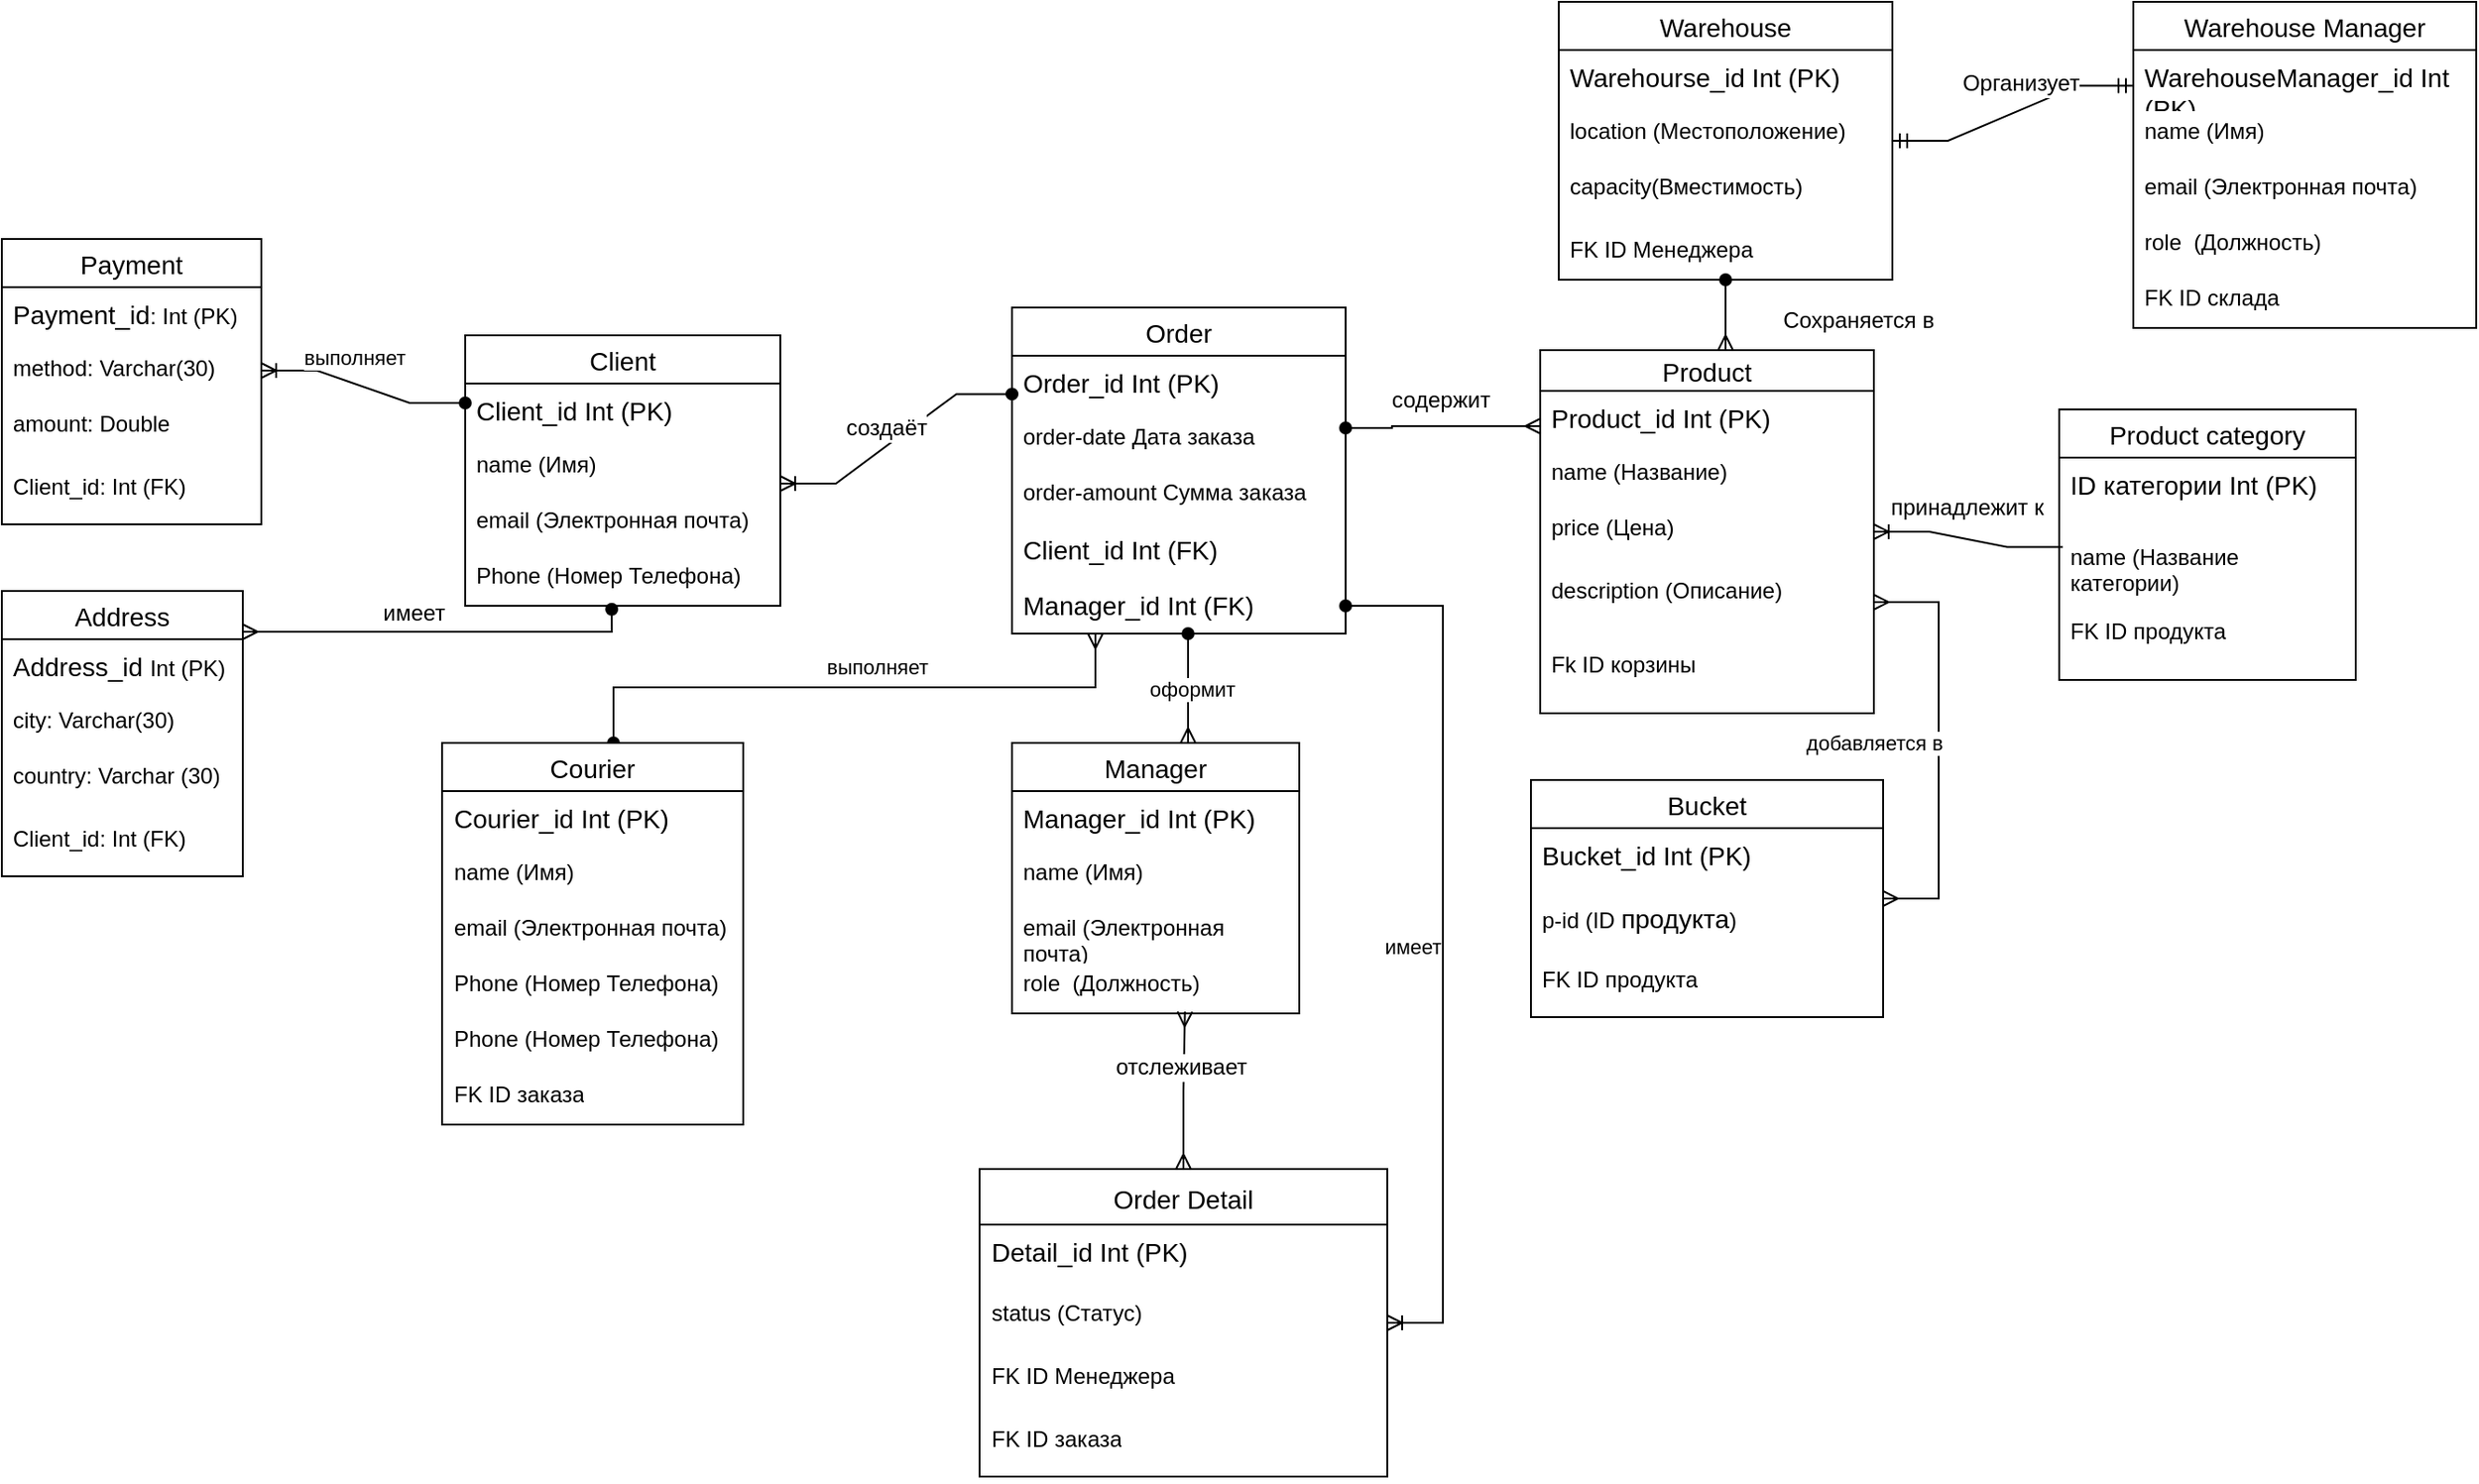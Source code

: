 <mxfile version="25.0.1">
  <diagram id="R2lEEEUBdFMjLlhIrx00" name="Page-1">
    <mxGraphModel dx="1527" dy="698" grid="1" gridSize="10" guides="1" tooltips="1" connect="1" arrows="1" fold="1" page="1" pageScale="1" pageWidth="850" pageHeight="1100" math="0" shadow="0" extFonts="Permanent Marker^https://fonts.googleapis.com/css?family=Permanent+Marker">
      <root>
        <mxCell id="0" />
        <mxCell id="1" parent="0" />
        <mxCell id="nY40BCKHnyfytQZV_Jhc-16" value="Client" style="swimlane;fontStyle=0;childLayout=stackLayout;horizontal=1;startSize=26;horizontalStack=0;resizeParent=1;resizeParentMax=0;resizeLast=0;collapsible=1;marginBottom=0;align=center;fontSize=14;" parent="1" vertex="1">
          <mxGeometry x="40" y="1200" width="170" height="146" as="geometry" />
        </mxCell>
        <mxCell id="N6m_3QEskTVVhivMK_TR-4" value="&lt;div&gt;&lt;span style=&quot;font-size: 14px; text-align: center; text-wrap-mode: nowrap;&quot;&gt;Client_id&amp;nbsp;Int (PK)&amp;nbsp;&lt;/span&gt;&lt;/div&gt;" style="text;strokeColor=none;fillColor=none;spacingLeft=4;spacingRight=4;overflow=hidden;rotatable=0;points=[[0,0.5],[1,0.5]];portConstraint=eastwest;fontSize=12;whiteSpace=wrap;html=1;" vertex="1" parent="nY40BCKHnyfytQZV_Jhc-16">
          <mxGeometry y="26" width="170" height="30" as="geometry" />
        </mxCell>
        <mxCell id="nY40BCKHnyfytQZV_Jhc-18" value="name (Имя)&lt;div&gt;&lt;br&gt;&lt;/div&gt;" style="text;strokeColor=none;fillColor=none;spacingLeft=4;spacingRight=4;overflow=hidden;rotatable=0;points=[[0,0.5],[1,0.5]];portConstraint=eastwest;fontSize=12;whiteSpace=wrap;html=1;" parent="nY40BCKHnyfytQZV_Jhc-16" vertex="1">
          <mxGeometry y="56" width="170" height="30" as="geometry" />
        </mxCell>
        <mxCell id="nY40BCKHnyfytQZV_Jhc-19" value="email (Электронная почта)&lt;div&gt;&lt;br&gt;&lt;/div&gt;" style="text;strokeColor=none;fillColor=none;spacingLeft=4;spacingRight=4;overflow=hidden;rotatable=0;points=[[0,0.5],[1,0.5]];portConstraint=eastwest;fontSize=12;whiteSpace=wrap;html=1;" parent="nY40BCKHnyfytQZV_Jhc-16" vertex="1">
          <mxGeometry y="86" width="170" height="30" as="geometry" />
        </mxCell>
        <mxCell id="TDcTn4Fuq33Ib6oFSJA6-15" value="Phone (Номер Телефона)&lt;div&gt;&lt;br&gt;&lt;/div&gt;" style="text;strokeColor=none;fillColor=none;spacingLeft=4;spacingRight=4;overflow=hidden;rotatable=0;points=[[0,0.5],[1,0.5]];portConstraint=eastwest;fontSize=12;whiteSpace=wrap;html=1;" parent="nY40BCKHnyfytQZV_Jhc-16" vertex="1">
          <mxGeometry y="116" width="170" height="30" as="geometry" />
        </mxCell>
        <mxCell id="nY40BCKHnyfytQZV_Jhc-67" style="edgeStyle=orthogonalEdgeStyle;rounded=0;orthogonalLoop=1;jettySize=auto;html=1;entryX=0;entryY=0.5;entryDx=0;entryDy=0;startArrow=oval;startFill=1;endArrow=ERmany;endFill=0;" parent="1" source="nY40BCKHnyfytQZV_Jhc-20" edge="1">
          <mxGeometry relative="1" as="geometry">
            <Array as="points">
              <mxPoint x="540" y="1250" />
            </Array>
            <mxPoint x="620" y="1249" as="targetPoint" />
          </mxGeometry>
        </mxCell>
        <mxCell id="TDcTn4Fuq33Ib6oFSJA6-19" value="&lt;font style=&quot;font-size: 12px;&quot;&gt;содержит&lt;/font&gt;" style="edgeLabel;html=1;align=center;verticalAlign=middle;resizable=0;points=[];" parent="nY40BCKHnyfytQZV_Jhc-67" vertex="1" connectable="0">
          <mxGeometry x="-0.031" relative="1" as="geometry">
            <mxPoint y="-14" as="offset" />
          </mxGeometry>
        </mxCell>
        <mxCell id="nY40BCKHnyfytQZV_Jhc-20" value="Order" style="swimlane;fontStyle=0;childLayout=stackLayout;horizontal=1;startSize=26;horizontalStack=0;resizeParent=1;resizeParentMax=0;resizeLast=0;collapsible=1;marginBottom=0;align=center;fontSize=14;" parent="1" vertex="1">
          <mxGeometry x="335" y="1185" width="180" height="176" as="geometry" />
        </mxCell>
        <mxCell id="nY40BCKHnyfytQZV_Jhc-49" value="&lt;div&gt;&lt;span style=&quot;font-size: 14px; text-align: center; text-wrap-mode: nowrap;&quot;&gt;Order_id&amp;nbsp;Int (PK)&amp;nbsp;&lt;/span&gt;&lt;span style=&quot;background-color: initial;&quot;&gt;&lt;/span&gt;&lt;/div&gt;" style="text;strokeColor=none;fillColor=none;spacingLeft=4;spacingRight=4;overflow=hidden;rotatable=0;points=[[0,0.5],[1,0.5]];portConstraint=eastwest;fontSize=12;whiteSpace=wrap;html=1;" parent="nY40BCKHnyfytQZV_Jhc-20" vertex="1">
          <mxGeometry y="26" width="180" height="30" as="geometry" />
        </mxCell>
        <mxCell id="nY40BCKHnyfytQZV_Jhc-22" value="order-date&amp;nbsp;&lt;span style=&quot;background-color: initial;&quot;&gt;Дата заказа&lt;/span&gt;&lt;div&gt;&lt;span style=&quot;background-color: initial;&quot;&gt;&lt;br&gt;&lt;/span&gt;&lt;/div&gt;" style="text;strokeColor=none;fillColor=none;spacingLeft=4;spacingRight=4;overflow=hidden;rotatable=0;points=[[0,0.5],[1,0.5]];portConstraint=eastwest;fontSize=12;whiteSpace=wrap;html=1;" parent="nY40BCKHnyfytQZV_Jhc-20" vertex="1">
          <mxGeometry y="56" width="180" height="30" as="geometry" />
        </mxCell>
        <mxCell id="uYUKjCt_YmLunsch3mxF-6" value="order-amount&amp;nbsp;&lt;span style=&quot;background-color: initial;&quot;&gt;Сумма заказа&lt;/span&gt;&lt;div&gt;&lt;span style=&quot;background-color: initial;&quot;&gt;&lt;br&gt;&lt;/span&gt;&lt;/div&gt;" style="text;strokeColor=none;fillColor=none;spacingLeft=4;spacingRight=4;overflow=hidden;rotatable=0;points=[[0,0.5],[1,0.5]];portConstraint=eastwest;fontSize=12;whiteSpace=wrap;html=1;" parent="nY40BCKHnyfytQZV_Jhc-20" vertex="1">
          <mxGeometry y="86" width="180" height="30" as="geometry" />
        </mxCell>
        <mxCell id="uYUKjCt_YmLunsch3mxF-7" value="&lt;span style=&quot;font-size: 14px; text-align: center; text-wrap-mode: nowrap;&quot;&gt;Client_id&amp;nbsp;Int (FK)&lt;/span&gt;" style="text;strokeColor=none;fillColor=none;spacingLeft=4;spacingRight=4;overflow=hidden;rotatable=0;points=[[0,0.5],[1,0.5]];portConstraint=eastwest;fontSize=12;whiteSpace=wrap;html=1;" parent="nY40BCKHnyfytQZV_Jhc-20" vertex="1">
          <mxGeometry y="116" width="180" height="30" as="geometry" />
        </mxCell>
        <mxCell id="nY40BCKHnyfytQZV_Jhc-23" value="&lt;span style=&quot;font-size: 14px; text-align: center; text-wrap-mode: nowrap;&quot;&gt;Manager_id&amp;nbsp;Int (FK)&lt;/span&gt;" style="text;strokeColor=none;fillColor=none;spacingLeft=4;spacingRight=4;overflow=hidden;rotatable=0;points=[[0,0.5],[1,0.5]];portConstraint=eastwest;fontSize=12;whiteSpace=wrap;html=1;" parent="nY40BCKHnyfytQZV_Jhc-20" vertex="1">
          <mxGeometry y="146" width="180" height="30" as="geometry" />
        </mxCell>
        <mxCell id="nY40BCKHnyfytQZV_Jhc-25" value="Product" style="swimlane;fontStyle=0;childLayout=stackLayout;horizontal=1;startSize=22;horizontalStack=0;resizeParent=1;resizeParentMax=0;resizeLast=0;collapsible=1;marginBottom=0;align=center;fontSize=14;" parent="1" vertex="1">
          <mxGeometry x="620" y="1208" width="180" height="196" as="geometry" />
        </mxCell>
        <mxCell id="nY40BCKHnyfytQZV_Jhc-27" value="&lt;div&gt;&lt;span style=&quot;font-size: 14px; text-align: center; text-wrap-mode: nowrap;&quot;&gt;Product_id&amp;nbsp;Int (PK)&amp;nbsp;&lt;/span&gt;&lt;span style=&quot;background-color: initial;&quot;&gt;&lt;/span&gt;&lt;/div&gt;" style="text;strokeColor=none;fillColor=none;spacingLeft=4;spacingRight=4;overflow=hidden;rotatable=0;points=[[0,0.5],[1,0.5]];portConstraint=eastwest;fontSize=12;whiteSpace=wrap;html=1;" parent="nY40BCKHnyfytQZV_Jhc-25" vertex="1">
          <mxGeometry y="22" width="180" height="30" as="geometry" />
        </mxCell>
        <mxCell id="N6m_3QEskTVVhivMK_TR-9" value="name (&lt;span style=&quot;background-color: initial;&quot;&gt;Название)&lt;/span&gt;&lt;div&gt;&lt;span style=&quot;background-color: initial;&quot;&gt;&lt;br&gt;&lt;/span&gt;&lt;/div&gt;" style="text;strokeColor=none;fillColor=none;spacingLeft=4;spacingRight=4;overflow=hidden;rotatable=0;points=[[0,0.5],[1,0.5]];portConstraint=eastwest;fontSize=12;whiteSpace=wrap;html=1;" vertex="1" parent="nY40BCKHnyfytQZV_Jhc-25">
          <mxGeometry y="52" width="180" height="30" as="geometry" />
        </mxCell>
        <mxCell id="nY40BCKHnyfytQZV_Jhc-28" value="price (Цена)&lt;div&gt;&lt;span style=&quot;background-color: initial;&quot;&gt;&lt;br&gt;&lt;/span&gt;&lt;/div&gt;" style="text;strokeColor=none;fillColor=none;spacingLeft=4;spacingRight=4;overflow=hidden;rotatable=0;points=[[0,0.5],[1,0.5]];portConstraint=eastwest;fontSize=12;whiteSpace=wrap;html=1;" parent="nY40BCKHnyfytQZV_Jhc-25" vertex="1">
          <mxGeometry y="82" width="180" height="34" as="geometry" />
        </mxCell>
        <mxCell id="nY40BCKHnyfytQZV_Jhc-29" value="description (Описание)&lt;div&gt;&lt;span style=&quot;background-color: initial;&quot;&gt;&lt;br&gt;&lt;/span&gt;&lt;/div&gt;" style="text;strokeColor=none;fillColor=none;spacingLeft=4;spacingRight=4;overflow=hidden;rotatable=0;points=[[0,0.5],[1,0.5]];portConstraint=eastwest;fontSize=12;whiteSpace=wrap;html=1;" parent="nY40BCKHnyfytQZV_Jhc-25" vertex="1">
          <mxGeometry y="116" width="180" height="40" as="geometry" />
        </mxCell>
        <mxCell id="uYUKjCt_YmLunsch3mxF-9" value="&lt;div&gt;&lt;font style=&quot;font-size: 12px;&quot;&gt;&lt;span style=&quot;text-align: center; text-wrap-mode: nowrap;&quot;&gt;Fk ID&amp;nbsp;&lt;/span&gt;&lt;span style=&quot;text-align: center; text-wrap-mode: nowrap; background-color: initial;&quot;&gt;корзины&lt;/span&gt;&lt;/font&gt;&lt;/div&gt;" style="text;strokeColor=none;fillColor=none;spacingLeft=4;spacingRight=4;overflow=hidden;rotatable=0;points=[[0,0.5],[1,0.5]];portConstraint=eastwest;fontSize=12;whiteSpace=wrap;html=1;" parent="nY40BCKHnyfytQZV_Jhc-25" vertex="1">
          <mxGeometry y="156" width="180" height="40" as="geometry" />
        </mxCell>
        <mxCell id="nY40BCKHnyfytQZV_Jhc-30" value="Product category" style="swimlane;fontStyle=0;childLayout=stackLayout;horizontal=1;startSize=26;horizontalStack=0;resizeParent=1;resizeParentMax=0;resizeLast=0;collapsible=1;marginBottom=0;align=center;fontSize=14;" parent="1" vertex="1">
          <mxGeometry x="900" y="1240" width="160" height="146" as="geometry" />
        </mxCell>
        <mxCell id="N6m_3QEskTVVhivMK_TR-10" value="&lt;div&gt;&lt;span style=&quot;font-size: 14px; text-align: center; text-wrap-mode: nowrap;&quot;&gt;ID категории&amp;nbsp;Int (PK)&amp;nbsp;&lt;/span&gt;&lt;/div&gt;" style="text;strokeColor=none;fillColor=none;spacingLeft=4;spacingRight=4;overflow=hidden;rotatable=0;points=[[0,0.5],[1,0.5]];portConstraint=eastwest;fontSize=12;whiteSpace=wrap;html=1;" vertex="1" parent="nY40BCKHnyfytQZV_Jhc-30">
          <mxGeometry y="26" width="160" height="40" as="geometry" />
        </mxCell>
        <mxCell id="nY40BCKHnyfytQZV_Jhc-32" value="name (Название категории)&lt;div&gt;&lt;br&gt;&lt;/div&gt;" style="text;strokeColor=none;fillColor=none;spacingLeft=4;spacingRight=4;overflow=hidden;rotatable=0;points=[[0,0.5],[1,0.5]];portConstraint=eastwest;fontSize=12;whiteSpace=wrap;html=1;" parent="nY40BCKHnyfytQZV_Jhc-30" vertex="1">
          <mxGeometry y="66" width="160" height="40" as="geometry" />
        </mxCell>
        <mxCell id="uYUKjCt_YmLunsch3mxF-11" value="&lt;div&gt;FK ID&amp;nbsp;&lt;span style=&quot;text-align: center; text-wrap-mode: nowrap; background-color: initial;&quot;&gt;&lt;font style=&quot;font-size: 12px;&quot;&gt;продукта&lt;/font&gt;&lt;/span&gt;&lt;/div&gt;" style="text;strokeColor=none;fillColor=none;spacingLeft=4;spacingRight=4;overflow=hidden;rotatable=0;points=[[0,0.5],[1,0.5]];portConstraint=eastwest;fontSize=12;whiteSpace=wrap;html=1;" parent="nY40BCKHnyfytQZV_Jhc-30" vertex="1">
          <mxGeometry y="106" width="160" height="40" as="geometry" />
        </mxCell>
        <mxCell id="nY40BCKHnyfytQZV_Jhc-34" value="Payment" style="swimlane;fontStyle=0;childLayout=stackLayout;horizontal=1;startSize=26;horizontalStack=0;resizeParent=1;resizeParentMax=0;resizeLast=0;collapsible=1;marginBottom=0;align=center;fontSize=14;" parent="1" vertex="1">
          <mxGeometry x="-210" y="1148" width="140" height="154" as="geometry" />
        </mxCell>
        <mxCell id="N6m_3QEskTVVhivMK_TR-1" value="&lt;div&gt;&lt;span style=&quot;font-size: 14px; text-align: center; text-wrap-mode: nowrap; background-color: initial;&quot;&gt;Payment_id&lt;/span&gt;&lt;span style=&quot;background-color: initial;&quot;&gt;: Int (PK)&amp;nbsp;&lt;/span&gt;&lt;/div&gt;" style="text;strokeColor=none;fillColor=none;spacingLeft=4;spacingRight=4;overflow=hidden;rotatable=0;points=[[0,0.5],[1,0.5]];portConstraint=eastwest;fontSize=12;whiteSpace=wrap;html=1;" vertex="1" parent="nY40BCKHnyfytQZV_Jhc-34">
          <mxGeometry y="26" width="140" height="30" as="geometry" />
        </mxCell>
        <mxCell id="nY40BCKHnyfytQZV_Jhc-35" value="&lt;div&gt;&lt;div&gt;&lt;span style=&quot;background-color: initial;&quot;&gt;method: Varchar(30)&lt;/span&gt;&lt;/div&gt;&lt;/div&gt;" style="text;strokeColor=none;fillColor=none;spacingLeft=4;spacingRight=4;overflow=hidden;rotatable=0;points=[[0,0.5],[1,0.5]];portConstraint=eastwest;fontSize=12;whiteSpace=wrap;html=1;" parent="nY40BCKHnyfytQZV_Jhc-34" vertex="1">
          <mxGeometry y="56" width="140" height="30" as="geometry" />
        </mxCell>
        <mxCell id="nY40BCKHnyfytQZV_Jhc-36" value="amount: Double&amp;nbsp;" style="text;strokeColor=none;fillColor=none;spacingLeft=4;spacingRight=4;overflow=hidden;rotatable=0;points=[[0,0.5],[1,0.5]];portConstraint=eastwest;fontSize=12;whiteSpace=wrap;html=1;" parent="nY40BCKHnyfytQZV_Jhc-34" vertex="1">
          <mxGeometry y="86" width="140" height="34" as="geometry" />
        </mxCell>
        <mxCell id="uYUKjCt_YmLunsch3mxF-1" value="&lt;span style=&quot;text-align: center; text-wrap-mode: nowrap;&quot;&gt;&lt;font style=&quot;font-size: 12px;&quot;&gt;Client_id: Int (FK)&lt;/font&gt;&lt;/span&gt;" style="text;strokeColor=none;fillColor=none;spacingLeft=4;spacingRight=4;overflow=hidden;rotatable=0;points=[[0,0.5],[1,0.5]];portConstraint=eastwest;fontSize=12;whiteSpace=wrap;html=1;" parent="nY40BCKHnyfytQZV_Jhc-34" vertex="1">
          <mxGeometry y="120" width="140" height="34" as="geometry" />
        </mxCell>
        <mxCell id="nY40BCKHnyfytQZV_Jhc-66" style="edgeStyle=orthogonalEdgeStyle;rounded=0;orthogonalLoop=1;jettySize=auto;html=1;startArrow=ERmany;startFill=0;endArrow=oval;endFill=1;entryX=0.465;entryY=1.063;entryDx=0;entryDy=0;entryPerimeter=0;" parent="1" source="nY40BCKHnyfytQZV_Jhc-37" target="TDcTn4Fuq33Ib6oFSJA6-15" edge="1">
          <mxGeometry relative="1" as="geometry">
            <Array as="points">
              <mxPoint x="119" y="1360" />
            </Array>
          </mxGeometry>
        </mxCell>
        <mxCell id="TDcTn4Fuq33Ib6oFSJA6-22" value="&lt;font style=&quot;font-size: 12px;&quot;&gt;имеет&lt;/font&gt;" style="edgeLabel;html=1;align=center;verticalAlign=middle;resizable=0;points=[];" parent="nY40BCKHnyfytQZV_Jhc-66" vertex="1" connectable="0">
          <mxGeometry x="-0.127" y="3" relative="1" as="geometry">
            <mxPoint y="-7" as="offset" />
          </mxGeometry>
        </mxCell>
        <mxCell id="nY40BCKHnyfytQZV_Jhc-37" value="Address" style="swimlane;fontStyle=0;childLayout=stackLayout;horizontal=1;startSize=26;horizontalStack=0;resizeParent=1;resizeParentMax=0;resizeLast=0;collapsible=1;marginBottom=0;align=center;fontSize=14;" parent="1" vertex="1">
          <mxGeometry x="-210" y="1338" width="130" height="154" as="geometry" />
        </mxCell>
        <mxCell id="N6m_3QEskTVVhivMK_TR-2" value="&lt;span style=&quot;font-size: 14px; text-align: center; text-wrap-mode: nowrap;&quot;&gt;Address_id&amp;nbsp;&lt;/span&gt;Int (PK)&amp;nbsp;" style="text;strokeColor=none;fillColor=none;spacingLeft=4;spacingRight=4;overflow=hidden;rotatable=0;points=[[0,0.5],[1,0.5]];portConstraint=eastwest;fontSize=12;whiteSpace=wrap;html=1;" vertex="1" parent="nY40BCKHnyfytQZV_Jhc-37">
          <mxGeometry y="26" width="130" height="30" as="geometry" />
        </mxCell>
        <mxCell id="nY40BCKHnyfytQZV_Jhc-39" value="&lt;div&gt;&lt;span style=&quot;background-color: initial;&quot;&gt;city: Varchar(30)&lt;/span&gt;&lt;/div&gt;" style="text;strokeColor=none;fillColor=none;spacingLeft=4;spacingRight=4;overflow=hidden;rotatable=0;points=[[0,0.5],[1,0.5]];portConstraint=eastwest;fontSize=12;whiteSpace=wrap;html=1;" parent="nY40BCKHnyfytQZV_Jhc-37" vertex="1">
          <mxGeometry y="56" width="130" height="30" as="geometry" />
        </mxCell>
        <mxCell id="nY40BCKHnyfytQZV_Jhc-40" value="&lt;div&gt;&lt;span style=&quot;background-color: initial;&quot;&gt;country: Varchar (30)&lt;/span&gt;&lt;/div&gt;" style="text;strokeColor=none;fillColor=none;spacingLeft=4;spacingRight=4;overflow=hidden;rotatable=0;points=[[0,0.5],[1,0.5]];portConstraint=eastwest;fontSize=12;whiteSpace=wrap;html=1;" parent="nY40BCKHnyfytQZV_Jhc-37" vertex="1">
          <mxGeometry y="86" width="130" height="34" as="geometry" />
        </mxCell>
        <mxCell id="uYUKjCt_YmLunsch3mxF-2" value="&lt;span style=&quot;text-align: center; text-wrap-mode: nowrap;&quot;&gt;Client_id: Int (FK)&lt;/span&gt;" style="text;strokeColor=none;fillColor=none;spacingLeft=4;spacingRight=4;overflow=hidden;rotatable=0;points=[[0,0.5],[1,0.5]];portConstraint=eastwest;fontSize=12;whiteSpace=wrap;html=1;" parent="nY40BCKHnyfytQZV_Jhc-37" vertex="1">
          <mxGeometry y="120" width="130" height="34" as="geometry" />
        </mxCell>
        <mxCell id="nY40BCKHnyfytQZV_Jhc-42" value="Order Detail" style="swimlane;fontStyle=0;childLayout=stackLayout;horizontal=1;startSize=30;horizontalStack=0;resizeParent=1;resizeParentMax=0;resizeLast=0;collapsible=1;marginBottom=0;align=center;fontSize=14;spacingTop=1;" parent="1" vertex="1">
          <mxGeometry x="317.5" y="1650" width="220" height="166" as="geometry" />
        </mxCell>
        <mxCell id="nY40BCKHnyfytQZV_Jhc-44" value="&lt;div&gt;&lt;span style=&quot;font-size: 14px; text-align: center; text-wrap-mode: nowrap;&quot;&gt;Detail_id&amp;nbsp;Int (PK)&amp;nbsp;&lt;/span&gt;&lt;/div&gt;" style="text;strokeColor=none;fillColor=none;spacingLeft=4;spacingRight=4;overflow=hidden;rotatable=0;points=[[0,0.5],[1,0.5]];portConstraint=eastwest;fontSize=12;whiteSpace=wrap;html=1;" parent="nY40BCKHnyfytQZV_Jhc-42" vertex="1">
          <mxGeometry y="30" width="220" height="34" as="geometry" />
        </mxCell>
        <mxCell id="N6m_3QEskTVVhivMK_TR-7" value="status (Статус)&lt;div&gt;&lt;br&gt;&lt;/div&gt;" style="text;strokeColor=none;fillColor=none;spacingLeft=4;spacingRight=4;overflow=hidden;rotatable=0;points=[[0,0.5],[1,0.5]];portConstraint=eastwest;fontSize=12;whiteSpace=wrap;html=1;" vertex="1" parent="nY40BCKHnyfytQZV_Jhc-42">
          <mxGeometry y="64" width="220" height="34" as="geometry" />
        </mxCell>
        <mxCell id="uYUKjCt_YmLunsch3mxF-4" value="&lt;div&gt;&lt;span style=&quot;text-wrap-mode: nowrap; text-align: center;&quot;&gt;FK&amp;nbsp;&lt;/span&gt;&lt;span style=&quot;text-wrap-mode: nowrap; background-color: initial; text-align: center;&quot;&gt;ID Менеджера&lt;/span&gt;&lt;/div&gt;" style="text;strokeColor=none;fillColor=none;spacingLeft=4;spacingRight=4;overflow=hidden;rotatable=0;points=[[0,0.5],[1,0.5]];portConstraint=eastwest;fontSize=12;whiteSpace=wrap;html=1;" parent="nY40BCKHnyfytQZV_Jhc-42" vertex="1">
          <mxGeometry y="98" width="220" height="34" as="geometry" />
        </mxCell>
        <mxCell id="uYUKjCt_YmLunsch3mxF-5" value="&lt;div&gt;FK ID заказа&lt;/div&gt;" style="text;strokeColor=none;fillColor=none;spacingLeft=4;spacingRight=4;overflow=hidden;rotatable=0;points=[[0,0.5],[1,0.5]];portConstraint=eastwest;fontSize=12;whiteSpace=wrap;html=1;" parent="nY40BCKHnyfytQZV_Jhc-42" vertex="1">
          <mxGeometry y="132" width="220" height="34" as="geometry" />
        </mxCell>
        <mxCell id="nY40BCKHnyfytQZV_Jhc-45" value="Bucket" style="swimlane;fontStyle=0;childLayout=stackLayout;horizontal=1;startSize=26;horizontalStack=0;resizeParent=1;resizeParentMax=0;resizeLast=0;collapsible=1;marginBottom=0;align=center;fontSize=14;" parent="1" vertex="1">
          <mxGeometry x="615" y="1440" width="190" height="128" as="geometry" />
        </mxCell>
        <mxCell id="nY40BCKHnyfytQZV_Jhc-47" value="&lt;div&gt;&lt;span style=&quot;font-size: 14px; text-align: center; text-wrap-mode: nowrap;&quot;&gt;Bucket_id&amp;nbsp;Int (PK)&amp;nbsp;&lt;/span&gt;&lt;/div&gt;" style="text;strokeColor=none;fillColor=none;spacingLeft=4;spacingRight=4;overflow=hidden;rotatable=0;points=[[0,0.5],[1,0.5]];portConstraint=eastwest;fontSize=12;whiteSpace=wrap;html=1;" parent="nY40BCKHnyfytQZV_Jhc-45" vertex="1">
          <mxGeometry y="26" width="190" height="34" as="geometry" />
        </mxCell>
        <mxCell id="N6m_3QEskTVVhivMK_TR-8" value="p-id (&lt;span style=&quot;background-color: initial;&quot;&gt;ID&amp;nbsp;&lt;/span&gt;&lt;span style=&quot;font-size: 14px; text-align: center; text-wrap-mode: nowrap;&quot;&gt;продукта&lt;/span&gt;)&lt;div&gt;&lt;br&gt;&lt;/div&gt;" style="text;strokeColor=none;fillColor=none;spacingLeft=4;spacingRight=4;overflow=hidden;rotatable=0;points=[[0,0.5],[1,0.5]];portConstraint=eastwest;fontSize=12;whiteSpace=wrap;html=1;" vertex="1" parent="nY40BCKHnyfytQZV_Jhc-45">
          <mxGeometry y="60" width="190" height="34" as="geometry" />
        </mxCell>
        <mxCell id="uYUKjCt_YmLunsch3mxF-10" value="&lt;div&gt;&lt;span style=&quot;text-align: center; text-wrap-mode: nowrap;&quot;&gt;&lt;font style=&quot;font-size: 12px;&quot;&gt;FK ID продукта&lt;/font&gt;&lt;/span&gt;&lt;/div&gt;" style="text;strokeColor=none;fillColor=none;spacingLeft=4;spacingRight=4;overflow=hidden;rotatable=0;points=[[0,0.5],[1,0.5]];portConstraint=eastwest;fontSize=12;whiteSpace=wrap;html=1;" parent="nY40BCKHnyfytQZV_Jhc-45" vertex="1">
          <mxGeometry y="94" width="190" height="34" as="geometry" />
        </mxCell>
        <mxCell id="nY40BCKHnyfytQZV_Jhc-48" value="" style="edgeStyle=entityRelationEdgeStyle;fontSize=12;html=1;endArrow=ERoneToMany;rounded=0;exitX=0;exitY=0.69;exitDx=0;exitDy=0;exitPerimeter=0;entryX=1;entryY=0.8;entryDx=0;entryDy=0;startArrow=oval;startFill=1;entryPerimeter=0;" parent="1" source="nY40BCKHnyfytQZV_Jhc-49" target="nY40BCKHnyfytQZV_Jhc-18" edge="1">
          <mxGeometry width="100" height="100" relative="1" as="geometry">
            <mxPoint x="260" y="1320" as="sourcePoint" />
            <mxPoint x="340" y="1430" as="targetPoint" />
            <Array as="points">
              <mxPoint x="210" y="1260" />
            </Array>
          </mxGeometry>
        </mxCell>
        <mxCell id="TDcTn4Fuq33Ib6oFSJA6-18" value="&lt;font style=&quot;font-size: 12px;&quot;&gt;создаёт&lt;/font&gt;" style="edgeLabel;html=1;align=center;verticalAlign=middle;resizable=0;points=[];" parent="nY40BCKHnyfytQZV_Jhc-48" vertex="1" connectable="0">
          <mxGeometry x="0.066" y="-3" relative="1" as="geometry">
            <mxPoint y="-6" as="offset" />
          </mxGeometry>
        </mxCell>
        <mxCell id="nY40BCKHnyfytQZV_Jhc-50" value="" style="edgeStyle=entityRelationEdgeStyle;fontSize=12;html=1;endArrow=ERoneToMany;rounded=0;exitX=0;exitY=0.25;exitDx=0;exitDy=0;entryX=1;entryY=0.5;entryDx=0;entryDy=0;startArrow=oval;startFill=1;" parent="1" source="nY40BCKHnyfytQZV_Jhc-16" target="nY40BCKHnyfytQZV_Jhc-35" edge="1">
          <mxGeometry width="100" height="100" relative="1" as="geometry">
            <mxPoint y="1370" as="sourcePoint" />
            <mxPoint x="-60" y="1260" as="targetPoint" />
            <Array as="points">
              <mxPoint y="1226" />
              <mxPoint x="-90" y="1220" />
              <mxPoint x="-100" y="1226" />
              <mxPoint y="1280" />
              <mxPoint y="1300" />
              <mxPoint x="-120" y="1220" />
            </Array>
          </mxGeometry>
        </mxCell>
        <mxCell id="TDcTn4Fuq33Ib6oFSJA6-21" value="выполняет" style="edgeLabel;html=1;align=center;verticalAlign=middle;resizable=0;points=[];" parent="nY40BCKHnyfytQZV_Jhc-50" vertex="1" connectable="0">
          <mxGeometry x="0.113" y="-3" relative="1" as="geometry">
            <mxPoint y="-11" as="offset" />
          </mxGeometry>
        </mxCell>
        <mxCell id="nY40BCKHnyfytQZV_Jhc-52" value="" style="edgeStyle=entityRelationEdgeStyle;fontSize=12;html=1;endArrow=ERoneToMany;rounded=0;startArrow=oval;startFill=1;" parent="1" source="nY40BCKHnyfytQZV_Jhc-23" target="nY40BCKHnyfytQZV_Jhc-42" edge="1">
          <mxGeometry width="100" height="100" relative="1" as="geometry">
            <mxPoint x="210" y="1319" as="sourcePoint" />
            <mxPoint x="220" y="1510" as="targetPoint" />
            <Array as="points">
              <mxPoint x="20" y="1246" />
              <mxPoint x="-80" y="1246" />
              <mxPoint x="20" y="1300" />
              <mxPoint x="152" y="1400" />
              <mxPoint x="160" y="1410" />
              <mxPoint x="20" y="1320" />
              <mxPoint x="-100" y="1240" />
            </Array>
          </mxGeometry>
        </mxCell>
        <mxCell id="TDcTn4Fuq33Ib6oFSJA6-23" value="имеет" style="edgeLabel;html=1;align=center;verticalAlign=middle;resizable=0;points=[];" parent="nY40BCKHnyfytQZV_Jhc-52" vertex="1" connectable="0">
          <mxGeometry x="0.006" y="1" relative="1" as="geometry">
            <mxPoint x="-18" as="offset" />
          </mxGeometry>
        </mxCell>
        <mxCell id="nY40BCKHnyfytQZV_Jhc-54" value="" style="edgeStyle=entityRelationEdgeStyle;fontSize=12;html=1;endArrow=ERoneToMany;rounded=0;exitX=0.012;exitY=0.205;exitDx=0;exitDy=0;exitPerimeter=0;" parent="1" source="nY40BCKHnyfytQZV_Jhc-32" target="nY40BCKHnyfytQZV_Jhc-25" edge="1">
          <mxGeometry width="100" height="100" relative="1" as="geometry">
            <mxPoint x="901.44" y="1273.65" as="sourcePoint" />
            <mxPoint x="950" y="1290" as="targetPoint" />
            <Array as="points">
              <mxPoint x="900" y="1273" />
              <mxPoint x="890" y="1273" />
            </Array>
          </mxGeometry>
        </mxCell>
        <mxCell id="TDcTn4Fuq33Ib6oFSJA6-24" value="&lt;font style=&quot;font-size: 12px;&quot;&gt;принадлежит к&lt;/font&gt;" style="edgeLabel;html=1;align=center;verticalAlign=middle;resizable=0;points=[];" parent="nY40BCKHnyfytQZV_Jhc-54" vertex="1" connectable="0">
          <mxGeometry x="0.204" y="-3" relative="1" as="geometry">
            <mxPoint x="9" y="-12" as="offset" />
          </mxGeometry>
        </mxCell>
        <mxCell id="nY40BCKHnyfytQZV_Jhc-55" value="" style="edgeStyle=entityRelationEdgeStyle;fontSize=12;html=1;endArrow=ERmany;startArrow=ERmany;rounded=0;" parent="1" source="nY40BCKHnyfytQZV_Jhc-45" target="nY40BCKHnyfytQZV_Jhc-29" edge="1">
          <mxGeometry width="100" height="100" relative="1" as="geometry">
            <mxPoint x="690" y="1470" as="sourcePoint" />
            <mxPoint x="790" y="1370" as="targetPoint" />
            <Array as="points">
              <mxPoint x="820" y="1330" />
            </Array>
          </mxGeometry>
        </mxCell>
        <mxCell id="TDcTn4Fuq33Ib6oFSJA6-25" value="добавляется в" style="edgeLabel;html=1;align=center;verticalAlign=middle;resizable=0;points=[];" parent="nY40BCKHnyfytQZV_Jhc-55" vertex="1" connectable="0">
          <mxGeometry x="0.025" y="-2" relative="1" as="geometry">
            <mxPoint x="-37" y="1" as="offset" />
          </mxGeometry>
        </mxCell>
        <mxCell id="nY40BCKHnyfytQZV_Jhc-64" style="edgeStyle=orthogonalEdgeStyle;rounded=0;orthogonalLoop=1;jettySize=auto;html=1;startArrow=ERmany;startFill=0;endArrow=oval;endFill=1;" parent="1" source="nY40BCKHnyfytQZV_Jhc-57" target="nY40BCKHnyfytQZV_Jhc-23" edge="1">
          <mxGeometry relative="1" as="geometry">
            <Array as="points">
              <mxPoint x="430" y="1400" />
              <mxPoint x="430" y="1400" />
            </Array>
          </mxGeometry>
        </mxCell>
        <mxCell id="TDcTn4Fuq33Ib6oFSJA6-31" value="оформит" style="edgeLabel;html=1;align=center;verticalAlign=middle;resizable=0;points=[];" parent="nY40BCKHnyfytQZV_Jhc-64" vertex="1" connectable="0">
          <mxGeometry x="-0.017" y="-2" relative="1" as="geometry">
            <mxPoint as="offset" />
          </mxGeometry>
        </mxCell>
        <mxCell id="nY40BCKHnyfytQZV_Jhc-57" value="Manager" style="swimlane;fontStyle=0;childLayout=stackLayout;horizontal=1;startSize=26;horizontalStack=0;resizeParent=1;resizeParentMax=0;resizeLast=0;collapsible=1;marginBottom=0;align=center;fontSize=14;" parent="1" vertex="1">
          <mxGeometry x="335" y="1420" width="155" height="146" as="geometry" />
        </mxCell>
        <mxCell id="N6m_3QEskTVVhivMK_TR-6" value="&lt;div&gt;&lt;span style=&quot;font-size: 14px; text-align: center; text-wrap-mode: nowrap;&quot;&gt;Manager_id&amp;nbsp;Int (PK)&amp;nbsp;&lt;/span&gt;&lt;/div&gt;" style="text;strokeColor=none;fillColor=none;spacingLeft=4;spacingRight=4;overflow=hidden;rotatable=0;points=[[0,0.5],[1,0.5]];portConstraint=eastwest;fontSize=12;whiteSpace=wrap;html=1;" vertex="1" parent="nY40BCKHnyfytQZV_Jhc-57">
          <mxGeometry y="26" width="155" height="30" as="geometry" />
        </mxCell>
        <mxCell id="nY40BCKHnyfytQZV_Jhc-59" value="name (Имя)&lt;div&gt;&lt;br&gt;&lt;/div&gt;" style="text;strokeColor=none;fillColor=none;spacingLeft=4;spacingRight=4;overflow=hidden;rotatable=0;points=[[0,0.5],[1,0.5]];portConstraint=eastwest;fontSize=12;whiteSpace=wrap;html=1;" parent="nY40BCKHnyfytQZV_Jhc-57" vertex="1">
          <mxGeometry y="56" width="155" height="30" as="geometry" />
        </mxCell>
        <mxCell id="nY40BCKHnyfytQZV_Jhc-60" value="email (Электронная почта)&lt;div&gt;&lt;br&gt;&lt;/div&gt;" style="text;strokeColor=none;fillColor=none;spacingLeft=4;spacingRight=4;overflow=hidden;rotatable=0;points=[[0,0.5],[1,0.5]];portConstraint=eastwest;fontSize=12;whiteSpace=wrap;html=1;" parent="nY40BCKHnyfytQZV_Jhc-57" vertex="1">
          <mxGeometry y="86" width="155" height="30" as="geometry" />
        </mxCell>
        <mxCell id="nY40BCKHnyfytQZV_Jhc-62" value="role&amp;nbsp; (Должность)&lt;div&gt;&lt;br&gt;&lt;/div&gt;" style="text;strokeColor=none;fillColor=none;spacingLeft=4;spacingRight=4;overflow=hidden;rotatable=0;points=[[0,0.5],[1,0.5]];portConstraint=eastwest;fontSize=12;whiteSpace=wrap;html=1;" parent="nY40BCKHnyfytQZV_Jhc-57" vertex="1">
          <mxGeometry y="116" width="155" height="30" as="geometry" />
        </mxCell>
        <mxCell id="nY40BCKHnyfytQZV_Jhc-65" style="edgeStyle=orthogonalEdgeStyle;rounded=0;orthogonalLoop=1;jettySize=auto;html=1;endArrow=ERmany;endFill=0;startArrow=ERmany;startFill=0;entryX=0.602;entryY=0.968;entryDx=0;entryDy=0;entryPerimeter=0;" parent="1" source="nY40BCKHnyfytQZV_Jhc-42" target="nY40BCKHnyfytQZV_Jhc-62" edge="1">
          <mxGeometry relative="1" as="geometry">
            <Array as="points" />
          </mxGeometry>
        </mxCell>
        <mxCell id="TDcTn4Fuq33Ib6oFSJA6-29" value="&lt;font style=&quot;font-size: 12px;&quot;&gt;отслеживает&lt;/font&gt;" style="edgeLabel;html=1;align=center;verticalAlign=middle;resizable=0;points=[];" parent="nY40BCKHnyfytQZV_Jhc-65" vertex="1" connectable="0">
          <mxGeometry x="-0.029" y="1" relative="1" as="geometry">
            <mxPoint x="-1" y="-14" as="offset" />
          </mxGeometry>
        </mxCell>
        <mxCell id="nY40BCKHnyfytQZV_Jhc-68" value="Warehouse" style="swimlane;fontStyle=0;childLayout=stackLayout;horizontal=1;startSize=26;horizontalStack=0;resizeParent=1;resizeParentMax=0;resizeLast=0;collapsible=1;marginBottom=0;align=center;fontSize=14;" parent="1" vertex="1">
          <mxGeometry x="630" y="1020" width="180" height="150" as="geometry" />
        </mxCell>
        <mxCell id="N6m_3QEskTVVhivMK_TR-12" value="&lt;div&gt;&lt;div&gt;&lt;span style=&quot;font-size: 14px; text-align: center; text-wrap-mode: nowrap;&quot;&gt;Warehourse_id&amp;nbsp;Int (PK)&amp;nbsp;&lt;/span&gt;&lt;span style=&quot;background-color: initial;&quot;&gt;&lt;/span&gt;&lt;/div&gt;&lt;/div&gt;" style="text;strokeColor=none;fillColor=none;spacingLeft=4;spacingRight=4;overflow=hidden;rotatable=0;points=[[0,0.5],[1,0.5]];portConstraint=eastwest;fontSize=12;whiteSpace=wrap;html=1;" vertex="1" parent="nY40BCKHnyfytQZV_Jhc-68">
          <mxGeometry y="26" width="180" height="30" as="geometry" />
        </mxCell>
        <mxCell id="nY40BCKHnyfytQZV_Jhc-70" value="location (&lt;span style=&quot;background-color: initial;&quot;&gt;Местоположение&lt;/span&gt;&lt;span style=&quot;background-color: initial;&quot;&gt;)&lt;/span&gt;&lt;div&gt;&lt;div&gt;&lt;span style=&quot;background-color: initial;&quot;&gt;&lt;br&gt;&lt;/span&gt;&lt;/div&gt;&lt;/div&gt;" style="text;strokeColor=none;fillColor=none;spacingLeft=4;spacingRight=4;overflow=hidden;rotatable=0;points=[[0,0.5],[1,0.5]];portConstraint=eastwest;fontSize=12;whiteSpace=wrap;html=1;" parent="nY40BCKHnyfytQZV_Jhc-68" vertex="1">
          <mxGeometry y="56" width="180" height="30" as="geometry" />
        </mxCell>
        <mxCell id="nY40BCKHnyfytQZV_Jhc-71" value="capacity(Вместимость)&lt;div&gt;&lt;span style=&quot;background-color: initial;&quot;&gt;&lt;br&gt;&lt;/span&gt;&lt;/div&gt;" style="text;strokeColor=none;fillColor=none;spacingLeft=4;spacingRight=4;overflow=hidden;rotatable=0;points=[[0,0.5],[1,0.5]];portConstraint=eastwest;fontSize=12;whiteSpace=wrap;html=1;" parent="nY40BCKHnyfytQZV_Jhc-68" vertex="1">
          <mxGeometry y="86" width="180" height="34" as="geometry" />
        </mxCell>
        <mxCell id="uYUKjCt_YmLunsch3mxF-13" value="&lt;div&gt;&lt;font style=&quot;font-size: 12px;&quot;&gt;&lt;span style=&quot;text-align: center; text-wrap-mode: nowrap;&quot;&gt;&lt;font style=&quot;&quot;&gt;FK&amp;nbsp;&lt;/font&gt;&lt;/span&gt;&lt;span style=&quot;text-align: center; text-wrap-mode: nowrap; background-color: initial;&quot;&gt;ID Менеджера&lt;/span&gt;&lt;/font&gt;&lt;/div&gt;" style="text;strokeColor=none;fillColor=none;spacingLeft=4;spacingRight=4;overflow=hidden;rotatable=0;points=[[0,0.5],[1,0.5]];portConstraint=eastwest;fontSize=12;whiteSpace=wrap;html=1;" parent="nY40BCKHnyfytQZV_Jhc-68" vertex="1">
          <mxGeometry y="120" width="180" height="30" as="geometry" />
        </mxCell>
        <mxCell id="nY40BCKHnyfytQZV_Jhc-72" value="Warehouse Manager" style="swimlane;fontStyle=0;childLayout=stackLayout;horizontal=1;startSize=26;horizontalStack=0;resizeParent=1;resizeParentMax=0;resizeLast=0;collapsible=1;marginBottom=0;align=center;fontSize=14;" parent="1" vertex="1">
          <mxGeometry x="940" y="1020" width="185" height="176" as="geometry" />
        </mxCell>
        <mxCell id="N6m_3QEskTVVhivMK_TR-11" value="&lt;div&gt;&lt;span style=&quot;font-size: 14px; text-align: center; text-wrap-mode: nowrap;&quot;&gt;WarehouseManager_id&amp;nbsp;Int (PK)&amp;nbsp;&lt;/span&gt;&lt;/div&gt;" style="text;strokeColor=none;fillColor=none;spacingLeft=4;spacingRight=4;overflow=hidden;rotatable=0;points=[[0,0.5],[1,0.5]];portConstraint=eastwest;fontSize=12;whiteSpace=wrap;html=1;" vertex="1" parent="nY40BCKHnyfytQZV_Jhc-72">
          <mxGeometry y="26" width="185" height="30" as="geometry" />
        </mxCell>
        <mxCell id="nY40BCKHnyfytQZV_Jhc-74" value="name (Имя)&lt;div&gt;&lt;br&gt;&lt;/div&gt;" style="text;strokeColor=none;fillColor=none;spacingLeft=4;spacingRight=4;overflow=hidden;rotatable=0;points=[[0,0.5],[1,0.5]];portConstraint=eastwest;fontSize=12;whiteSpace=wrap;html=1;" parent="nY40BCKHnyfytQZV_Jhc-72" vertex="1">
          <mxGeometry y="56" width="185" height="30" as="geometry" />
        </mxCell>
        <mxCell id="nY40BCKHnyfytQZV_Jhc-75" value="email (Электронная почта)&lt;div&gt;&lt;br&gt;&lt;/div&gt;" style="text;strokeColor=none;fillColor=none;spacingLeft=4;spacingRight=4;overflow=hidden;rotatable=0;points=[[0,0.5],[1,0.5]];portConstraint=eastwest;fontSize=12;whiteSpace=wrap;html=1;" parent="nY40BCKHnyfytQZV_Jhc-72" vertex="1">
          <mxGeometry y="86" width="185" height="30" as="geometry" />
        </mxCell>
        <mxCell id="uYUKjCt_YmLunsch3mxF-12" value="role&amp;nbsp; (Должность)&lt;div&gt;&lt;br&gt;&lt;/div&gt;" style="text;strokeColor=none;fillColor=none;spacingLeft=4;spacingRight=4;overflow=hidden;rotatable=0;points=[[0,0.5],[1,0.5]];portConstraint=eastwest;fontSize=12;whiteSpace=wrap;html=1;" parent="nY40BCKHnyfytQZV_Jhc-72" vertex="1">
          <mxGeometry y="116" width="185" height="30" as="geometry" />
        </mxCell>
        <mxCell id="nY40BCKHnyfytQZV_Jhc-76" value="&lt;div&gt;&lt;span style=&quot;text-align: center; text-wrap-mode: nowrap;&quot;&gt;&lt;font style=&quot;font-size: 12px;&quot;&gt;FK ID склада&lt;/font&gt;&lt;/span&gt;&lt;/div&gt;" style="text;strokeColor=none;fillColor=none;spacingLeft=4;spacingRight=4;overflow=hidden;rotatable=0;points=[[0,0.5],[1,0.5]];portConstraint=eastwest;fontSize=12;whiteSpace=wrap;html=1;" parent="nY40BCKHnyfytQZV_Jhc-72" vertex="1">
          <mxGeometry y="146" width="185" height="30" as="geometry" />
        </mxCell>
        <mxCell id="nY40BCKHnyfytQZV_Jhc-78" style="edgeStyle=orthogonalEdgeStyle;rounded=0;orthogonalLoop=1;jettySize=auto;html=1;endArrow=oval;endFill=1;startArrow=ERmany;startFill=0;" parent="1" source="nY40BCKHnyfytQZV_Jhc-25" target="uYUKjCt_YmLunsch3mxF-13" edge="1">
          <mxGeometry relative="1" as="geometry">
            <Array as="points">
              <mxPoint x="720" y="1180" />
              <mxPoint x="720" y="1180" />
            </Array>
          </mxGeometry>
        </mxCell>
        <mxCell id="TDcTn4Fuq33Ib6oFSJA6-26" value="&lt;font style=&quot;font-size: 12px;&quot;&gt;Сохраняется в&amp;nbsp;&lt;/font&gt;" style="edgeLabel;html=1;align=center;verticalAlign=middle;resizable=0;points=[];" parent="nY40BCKHnyfytQZV_Jhc-78" vertex="1" connectable="0">
          <mxGeometry x="0.006" y="-1" relative="1" as="geometry">
            <mxPoint x="72" y="3" as="offset" />
          </mxGeometry>
        </mxCell>
        <mxCell id="nY40BCKHnyfytQZV_Jhc-80" value="" style="edgeStyle=entityRelationEdgeStyle;fontSize=12;html=1;endArrow=ERmandOne;startArrow=ERmandOne;rounded=0;entryX=0;entryY=0.64;entryDx=0;entryDy=0;entryPerimeter=0;" parent="1" source="nY40BCKHnyfytQZV_Jhc-68" edge="1">
          <mxGeometry width="100" height="100" relative="1" as="geometry">
            <mxPoint x="800" y="1160" as="sourcePoint" />
            <mxPoint x="940" y="1065.2" as="targetPoint" />
          </mxGeometry>
        </mxCell>
        <mxCell id="TDcTn4Fuq33Ib6oFSJA6-27" value="&lt;font style=&quot;font-size: 12px;&quot;&gt;Организует&lt;/font&gt;" style="edgeLabel;html=1;align=center;verticalAlign=middle;resizable=0;points=[];" parent="nY40BCKHnyfytQZV_Jhc-80" vertex="1" connectable="0">
          <mxGeometry x="0.041" y="-2" relative="1" as="geometry">
            <mxPoint y="-17" as="offset" />
          </mxGeometry>
        </mxCell>
        <mxCell id="nY40BCKHnyfytQZV_Jhc-91" style="edgeStyle=orthogonalEdgeStyle;rounded=0;orthogonalLoop=1;jettySize=auto;html=1;startArrow=oval;startFill=1;endArrow=ERmany;endFill=0;" parent="1" source="nY40BCKHnyfytQZV_Jhc-86" target="nY40BCKHnyfytQZV_Jhc-23" edge="1">
          <mxGeometry relative="1" as="geometry">
            <Array as="points">
              <mxPoint x="120" y="1390" />
              <mxPoint x="380" y="1390" />
            </Array>
          </mxGeometry>
        </mxCell>
        <mxCell id="nY40BCKHnyfytQZV_Jhc-86" value="Courier" style="swimlane;fontStyle=0;childLayout=stackLayout;horizontal=1;startSize=26;horizontalStack=0;resizeParent=1;resizeParentMax=0;resizeLast=0;collapsible=1;marginBottom=0;align=center;fontSize=14;" parent="1" vertex="1">
          <mxGeometry x="27.5" y="1420" width="162.5" height="206" as="geometry" />
        </mxCell>
        <mxCell id="N6m_3QEskTVVhivMK_TR-3" value="&lt;div&gt;&lt;span style=&quot;font-size: 14px; text-align: center; text-wrap-mode: nowrap;&quot;&gt;Courier_id&amp;nbsp;Int (PK)&amp;nbsp;&lt;/span&gt;&lt;/div&gt;" style="text;strokeColor=none;fillColor=none;spacingLeft=4;spacingRight=4;overflow=hidden;rotatable=0;points=[[0,0.5],[1,0.5]];portConstraint=eastwest;fontSize=12;whiteSpace=wrap;html=1;" vertex="1" parent="nY40BCKHnyfytQZV_Jhc-86">
          <mxGeometry y="26" width="162.5" height="30" as="geometry" />
        </mxCell>
        <mxCell id="nY40BCKHnyfytQZV_Jhc-88" value="name (Имя)&lt;div&gt;&lt;br&gt;&lt;/div&gt;" style="text;strokeColor=none;fillColor=none;spacingLeft=4;spacingRight=4;overflow=hidden;rotatable=0;points=[[0,0.5],[1,0.5]];portConstraint=eastwest;fontSize=12;whiteSpace=wrap;html=1;" parent="nY40BCKHnyfytQZV_Jhc-86" vertex="1">
          <mxGeometry y="56" width="162.5" height="30" as="geometry" />
        </mxCell>
        <mxCell id="nY40BCKHnyfytQZV_Jhc-89" value="email (Электронная почта)&lt;div&gt;&lt;br&gt;&lt;/div&gt;" style="text;strokeColor=none;fillColor=none;spacingLeft=4;spacingRight=4;overflow=hidden;rotatable=0;points=[[0,0.5],[1,0.5]];portConstraint=eastwest;fontSize=12;whiteSpace=wrap;html=1;" parent="nY40BCKHnyfytQZV_Jhc-86" vertex="1">
          <mxGeometry y="86" width="162.5" height="30" as="geometry" />
        </mxCell>
        <mxCell id="TDcTn4Fuq33Ib6oFSJA6-16" value="Phone (Номер Телефона)&lt;div&gt;&lt;br&gt;&lt;/div&gt;" style="text;strokeColor=none;fillColor=none;spacingLeft=4;spacingRight=4;overflow=hidden;rotatable=0;points=[[0,0.5],[1,0.5]];portConstraint=eastwest;fontSize=12;whiteSpace=wrap;html=1;" parent="nY40BCKHnyfytQZV_Jhc-86" vertex="1">
          <mxGeometry y="116" width="162.5" height="30" as="geometry" />
        </mxCell>
        <mxCell id="uYUKjCt_YmLunsch3mxF-3" value="Phone (Номер Телефона)&lt;div&gt;&lt;br&gt;&lt;/div&gt;" style="text;strokeColor=none;fillColor=none;spacingLeft=4;spacingRight=4;overflow=hidden;rotatable=0;points=[[0,0.5],[1,0.5]];portConstraint=eastwest;fontSize=12;whiteSpace=wrap;html=1;" parent="nY40BCKHnyfytQZV_Jhc-86" vertex="1">
          <mxGeometry y="146" width="162.5" height="30" as="geometry" />
        </mxCell>
        <mxCell id="uYUKjCt_YmLunsch3mxF-8" value="&lt;div&gt;FK ID заказа&lt;/div&gt;" style="text;strokeColor=none;fillColor=none;spacingLeft=4;spacingRight=4;overflow=hidden;rotatable=0;points=[[0,0.5],[1,0.5]];portConstraint=eastwest;fontSize=12;whiteSpace=wrap;html=1;" parent="nY40BCKHnyfytQZV_Jhc-86" vertex="1">
          <mxGeometry y="176" width="162.5" height="30" as="geometry" />
        </mxCell>
        <mxCell id="TDcTn4Fuq33Ib6oFSJA6-28" value="выполняет" style="edgeLabel;html=1;align=center;verticalAlign=middle;resizable=0;points=[];" parent="1" vertex="1" connectable="0">
          <mxGeometry x="0.005" y="1220.001" as="geometry">
            <mxPoint x="262" y="159" as="offset" />
          </mxGeometry>
        </mxCell>
      </root>
    </mxGraphModel>
  </diagram>
</mxfile>
